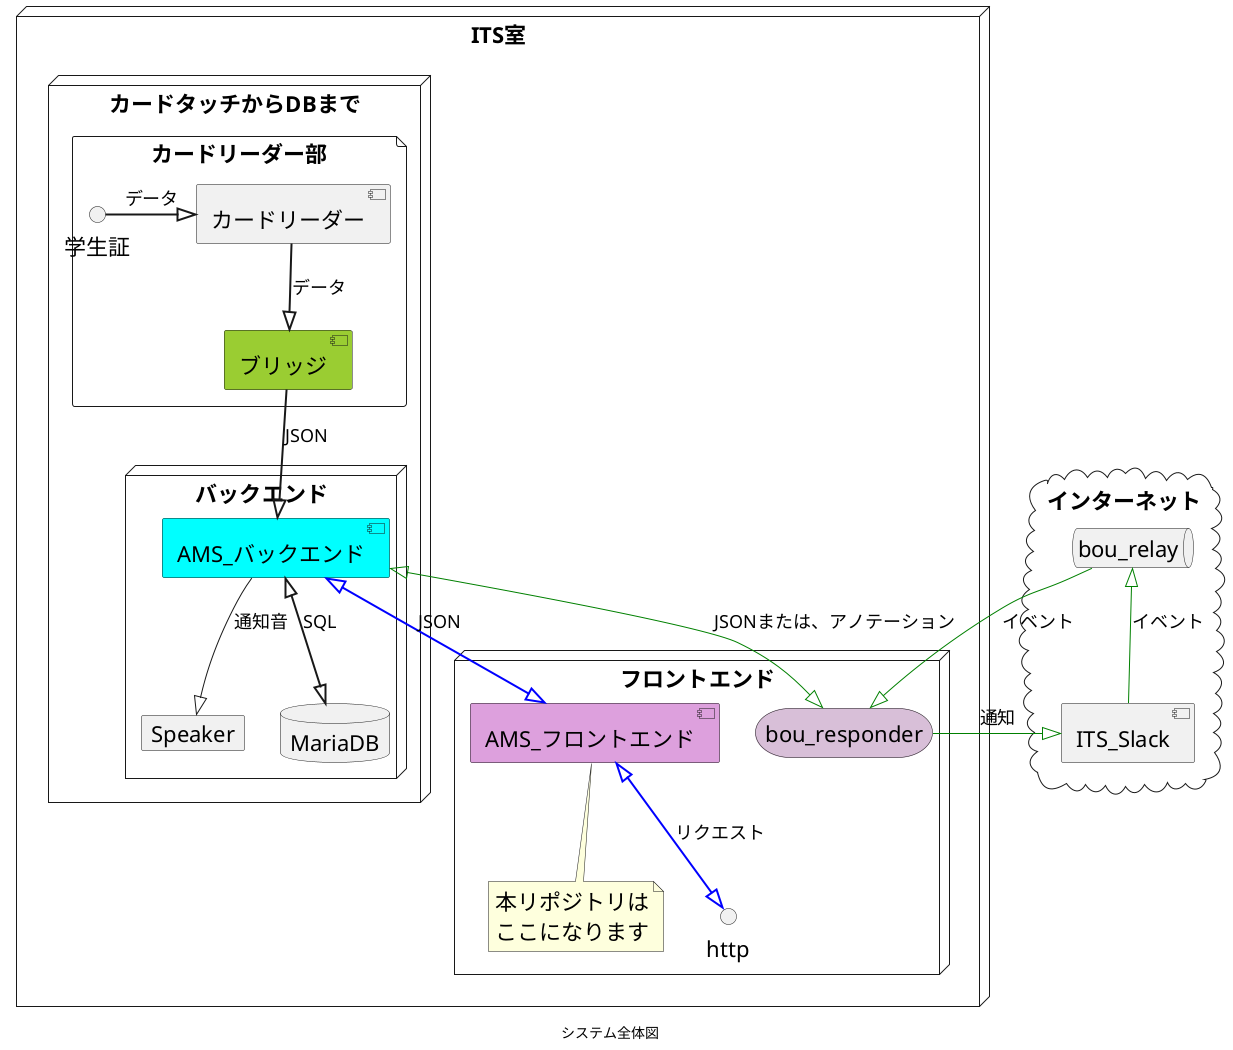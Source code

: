 @startuml AMS_API

skinparam DefaultFontName メイリオ
skinparam DefaultFontSize 22
skinparam ArrowFontSize 18

caption システム全体図

node ITS室{
    node カードタッチからDBまで {
        file カードリーダー部{
            interface 学生証
            [カードリーダー]
            [ブリッジ] #YellowGreen
        }
        node バックエンド {
            [AMS_バックエンド] #Aqua
            database MariaDB
            card Speaker
        }
    }

    node フロントエンド {
        [AMS_フロントエンド] #plum
        note bottom: 本リポジトリは\nここになります
        storage bou_responder #Thistle
        interface http
    }
}
cloud インターネット {
    [ITS_Slack]
    queue bou_relay
}

' レイアウト調整
ITS室 -[hidden]right-> インターネット
MariaDB -[hidden]left-> Speaker
[ITS_Slack] -[hidden]up-> bou_relay

' カードリーダー&バックエンド部
学生証 =^ [カードリーダー]: データ
[カードリーダー] ==^ [ブリッジ]: データ
[ブリッジ] ==^ [AMS_バックエンド]: JSON
[AMS_バックエンド] ^==^ MariaDB: SQL
[AMS_バックエンド] --^ Speaker: 通知音

' フロンドエンド部
[AMS_バックエンド] ^=[#blue]=^ [AMS_フロントエンド]: JSON
[AMS_バックエンド] ^-[#green]-^ [bou_responder]: JSONまたは、アノテーション
[AMS_フロントエンド] ^=[#blue]=^ http : リクエスト

' インターネット部
[bou_responder] -[#green]-^ [ITS_Slack]: 通知
[ITS_Slack] -[#green]-^ [bou_relay]: イベント
[bou_relay] -[#green]-^ [bou_responder]: イベント

@enduml
